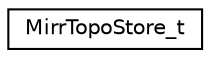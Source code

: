 digraph G
{
  edge [fontname="Helvetica",fontsize="10",labelfontname="Helvetica",labelfontsize="10"];
  node [fontname="Helvetica",fontsize="10",shape=record];
  rankdir=LR;
  Node1 [label="MirrTopoStore_t",height=0.2,width=0.4,color="black", fillcolor="white", style="filled",URL="$db/d5d/structMirrTopoStore__t.html"];
}
